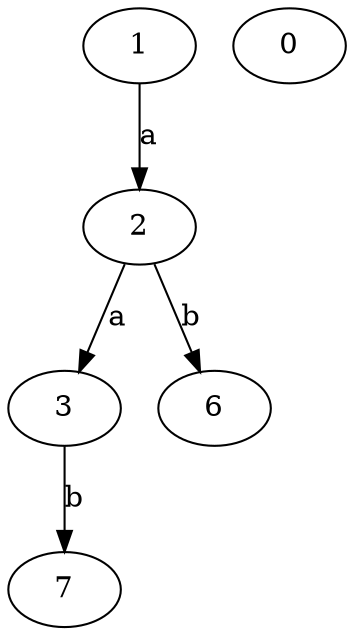 strict digraph  {
2;
3;
0;
1;
6;
7;
2 -> 3  [label=a];
2 -> 6  [label=b];
3 -> 7  [label=b];
1 -> 2  [label=a];
}
